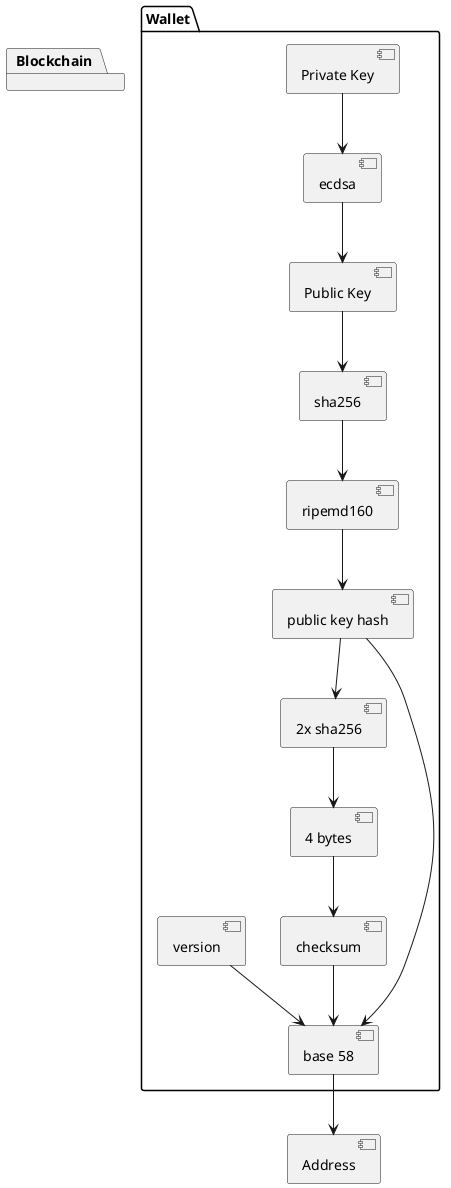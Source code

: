 @startuml
package "Wallet" {
    [Private Key] -down-> [ecdsa]
    [ecdsa] -down-> [Public Key]
    [Public Key] -down-> [sha256]
    [sha256] -down-> [ripemd160]
    [ripemd160] -down-> [public key hash]
    [public key hash] -down-> [2x sha256]
    [2x sha256] -down-> [4 bytes]
    [4 bytes] -down-> [checksum]
    [checksum] -down-> [base 58]
    [version] -down-> [base 58]
    [public key hash] -down-> [base 58]
}
[base 58] -down-> [Address]


package "Blockchain" {

}

@enduml